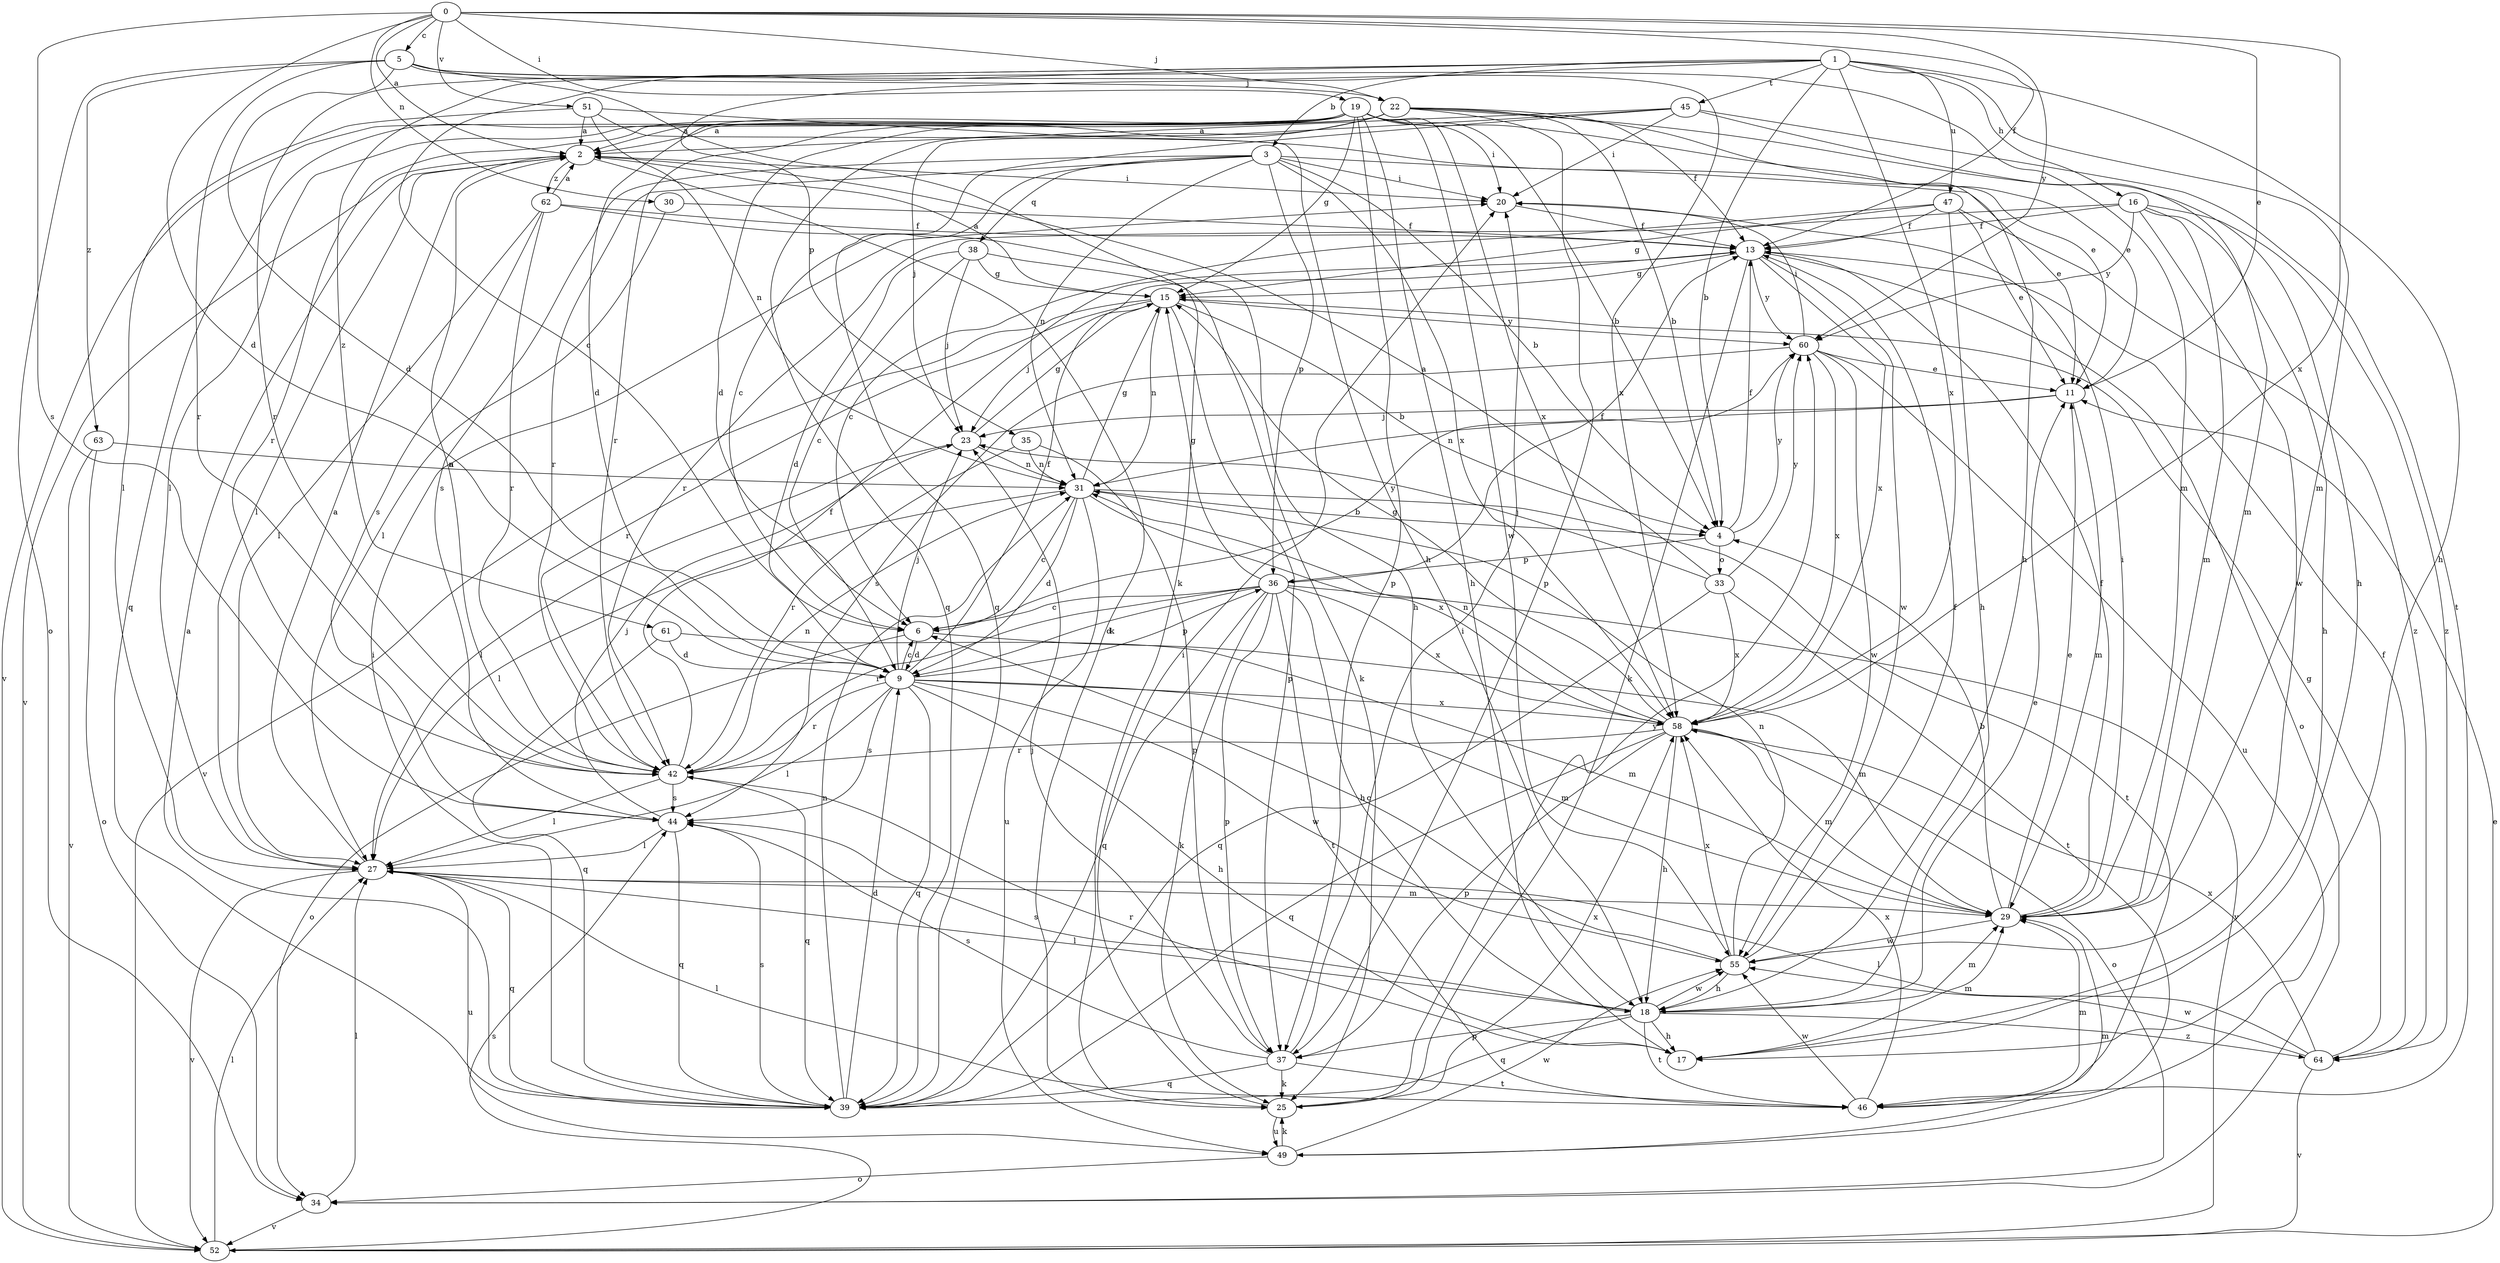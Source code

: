 strict digraph  {
0;
1;
2;
3;
4;
5;
6;
9;
11;
13;
15;
16;
17;
18;
19;
20;
22;
23;
25;
27;
29;
30;
31;
33;
34;
35;
36;
37;
38;
39;
42;
44;
45;
46;
47;
49;
51;
52;
55;
58;
60;
61;
62;
63;
64;
0 -> 2  [label=a];
0 -> 5  [label=c];
0 -> 9  [label=d];
0 -> 11  [label=e];
0 -> 13  [label=f];
0 -> 19  [label=i];
0 -> 22  [label=j];
0 -> 30  [label=n];
0 -> 44  [label=s];
0 -> 51  [label=v];
0 -> 58  [label=x];
0 -> 60  [label=y];
1 -> 3  [label=b];
1 -> 4  [label=b];
1 -> 6  [label=c];
1 -> 16  [label=h];
1 -> 17  [label=h];
1 -> 29  [label=m];
1 -> 35  [label=p];
1 -> 42  [label=r];
1 -> 45  [label=t];
1 -> 47  [label=u];
1 -> 58  [label=x];
1 -> 61  [label=z];
2 -> 20  [label=i];
2 -> 25  [label=k];
2 -> 27  [label=l];
2 -> 52  [label=v];
2 -> 62  [label=z];
3 -> 4  [label=b];
3 -> 6  [label=c];
3 -> 11  [label=e];
3 -> 20  [label=i];
3 -> 31  [label=n];
3 -> 36  [label=p];
3 -> 38  [label=q];
3 -> 42  [label=r];
3 -> 44  [label=s];
3 -> 58  [label=x];
4 -> 13  [label=f];
4 -> 33  [label=o];
4 -> 36  [label=p];
4 -> 60  [label=y];
5 -> 9  [label=d];
5 -> 22  [label=j];
5 -> 25  [label=k];
5 -> 29  [label=m];
5 -> 34  [label=o];
5 -> 42  [label=r];
5 -> 58  [label=x];
5 -> 63  [label=z];
6 -> 9  [label=d];
6 -> 29  [label=m];
6 -> 34  [label=o];
6 -> 60  [label=y];
9 -> 6  [label=c];
9 -> 13  [label=f];
9 -> 17  [label=h];
9 -> 23  [label=j];
9 -> 27  [label=l];
9 -> 29  [label=m];
9 -> 36  [label=p];
9 -> 39  [label=q];
9 -> 42  [label=r];
9 -> 44  [label=s];
9 -> 55  [label=w];
9 -> 58  [label=x];
11 -> 23  [label=j];
11 -> 29  [label=m];
11 -> 31  [label=n];
13 -> 15  [label=g];
13 -> 25  [label=k];
13 -> 34  [label=o];
13 -> 55  [label=w];
13 -> 58  [label=x];
13 -> 60  [label=y];
15 -> 2  [label=a];
15 -> 4  [label=b];
15 -> 23  [label=j];
15 -> 31  [label=n];
15 -> 37  [label=p];
15 -> 42  [label=r];
15 -> 52  [label=v];
15 -> 60  [label=y];
16 -> 13  [label=f];
16 -> 17  [label=h];
16 -> 29  [label=m];
16 -> 42  [label=r];
16 -> 55  [label=w];
16 -> 60  [label=y];
16 -> 64  [label=z];
17 -> 29  [label=m];
17 -> 42  [label=r];
18 -> 11  [label=e];
18 -> 17  [label=h];
18 -> 27  [label=l];
18 -> 29  [label=m];
18 -> 37  [label=p];
18 -> 39  [label=q];
18 -> 44  [label=s];
18 -> 46  [label=t];
18 -> 55  [label=w];
18 -> 64  [label=z];
19 -> 2  [label=a];
19 -> 4  [label=b];
19 -> 9  [label=d];
19 -> 11  [label=e];
19 -> 15  [label=g];
19 -> 17  [label=h];
19 -> 20  [label=i];
19 -> 27  [label=l];
19 -> 37  [label=p];
19 -> 39  [label=q];
19 -> 42  [label=r];
19 -> 52  [label=v];
19 -> 55  [label=w];
19 -> 58  [label=x];
20 -> 13  [label=f];
22 -> 2  [label=a];
22 -> 4  [label=b];
22 -> 9  [label=d];
22 -> 13  [label=f];
22 -> 17  [label=h];
22 -> 18  [label=h];
22 -> 37  [label=p];
22 -> 39  [label=q];
22 -> 42  [label=r];
23 -> 15  [label=g];
23 -> 27  [label=l];
23 -> 31  [label=n];
25 -> 20  [label=i];
25 -> 49  [label=u];
25 -> 58  [label=x];
25 -> 60  [label=y];
27 -> 2  [label=a];
27 -> 29  [label=m];
27 -> 39  [label=q];
27 -> 49  [label=u];
27 -> 52  [label=v];
29 -> 4  [label=b];
29 -> 11  [label=e];
29 -> 13  [label=f];
29 -> 20  [label=i];
29 -> 55  [label=w];
30 -> 13  [label=f];
30 -> 27  [label=l];
31 -> 4  [label=b];
31 -> 6  [label=c];
31 -> 9  [label=d];
31 -> 15  [label=g];
31 -> 27  [label=l];
31 -> 46  [label=t];
31 -> 49  [label=u];
31 -> 58  [label=x];
33 -> 2  [label=a];
33 -> 23  [label=j];
33 -> 39  [label=q];
33 -> 46  [label=t];
33 -> 58  [label=x];
33 -> 60  [label=y];
34 -> 27  [label=l];
34 -> 52  [label=v];
35 -> 31  [label=n];
35 -> 37  [label=p];
35 -> 42  [label=r];
36 -> 6  [label=c];
36 -> 9  [label=d];
36 -> 13  [label=f];
36 -> 15  [label=g];
36 -> 18  [label=h];
36 -> 25  [label=k];
36 -> 37  [label=p];
36 -> 39  [label=q];
36 -> 42  [label=r];
36 -> 46  [label=t];
36 -> 52  [label=v];
36 -> 58  [label=x];
37 -> 20  [label=i];
37 -> 23  [label=j];
37 -> 25  [label=k];
37 -> 39  [label=q];
37 -> 44  [label=s];
37 -> 46  [label=t];
38 -> 6  [label=c];
38 -> 9  [label=d];
38 -> 15  [label=g];
38 -> 23  [label=j];
38 -> 25  [label=k];
39 -> 2  [label=a];
39 -> 9  [label=d];
39 -> 20  [label=i];
39 -> 31  [label=n];
39 -> 44  [label=s];
42 -> 2  [label=a];
42 -> 13  [label=f];
42 -> 27  [label=l];
42 -> 31  [label=n];
42 -> 39  [label=q];
42 -> 44  [label=s];
44 -> 23  [label=j];
44 -> 27  [label=l];
44 -> 39  [label=q];
45 -> 2  [label=a];
45 -> 20  [label=i];
45 -> 23  [label=j];
45 -> 29  [label=m];
45 -> 39  [label=q];
45 -> 46  [label=t];
46 -> 27  [label=l];
46 -> 29  [label=m];
46 -> 55  [label=w];
46 -> 58  [label=x];
47 -> 6  [label=c];
47 -> 11  [label=e];
47 -> 13  [label=f];
47 -> 15  [label=g];
47 -> 18  [label=h];
47 -> 64  [label=z];
49 -> 25  [label=k];
49 -> 29  [label=m];
49 -> 34  [label=o];
49 -> 55  [label=w];
51 -> 2  [label=a];
51 -> 11  [label=e];
51 -> 18  [label=h];
51 -> 27  [label=l];
51 -> 31  [label=n];
52 -> 11  [label=e];
52 -> 27  [label=l];
52 -> 44  [label=s];
55 -> 6  [label=c];
55 -> 13  [label=f];
55 -> 18  [label=h];
55 -> 31  [label=n];
55 -> 58  [label=x];
58 -> 15  [label=g];
58 -> 18  [label=h];
58 -> 29  [label=m];
58 -> 31  [label=n];
58 -> 34  [label=o];
58 -> 37  [label=p];
58 -> 39  [label=q];
58 -> 42  [label=r];
60 -> 11  [label=e];
60 -> 20  [label=i];
60 -> 44  [label=s];
60 -> 49  [label=u];
60 -> 55  [label=w];
60 -> 58  [label=x];
61 -> 9  [label=d];
61 -> 29  [label=m];
61 -> 39  [label=q];
62 -> 2  [label=a];
62 -> 13  [label=f];
62 -> 18  [label=h];
62 -> 27  [label=l];
62 -> 42  [label=r];
62 -> 44  [label=s];
63 -> 31  [label=n];
63 -> 34  [label=o];
63 -> 52  [label=v];
64 -> 13  [label=f];
64 -> 15  [label=g];
64 -> 27  [label=l];
64 -> 52  [label=v];
64 -> 55  [label=w];
64 -> 58  [label=x];
}
